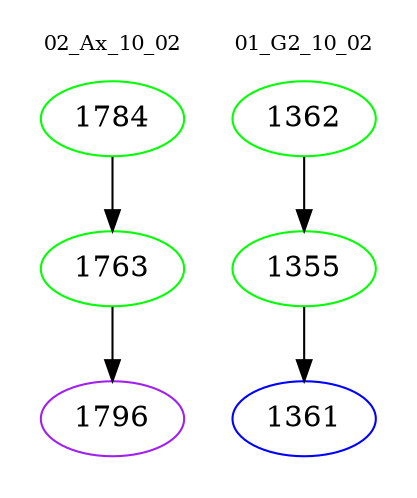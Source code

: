 digraph{
subgraph cluster_0 {
color = white
label = "02_Ax_10_02";
fontsize=10;
T0_1784 [label="1784", color="green"]
T0_1784 -> T0_1763 [color="black"]
T0_1763 [label="1763", color="green"]
T0_1763 -> T0_1796 [color="black"]
T0_1796 [label="1796", color="purple"]
}
subgraph cluster_1 {
color = white
label = "01_G2_10_02";
fontsize=10;
T1_1362 [label="1362", color="green"]
T1_1362 -> T1_1355 [color="black"]
T1_1355 [label="1355", color="green"]
T1_1355 -> T1_1361 [color="black"]
T1_1361 [label="1361", color="blue"]
}
}
